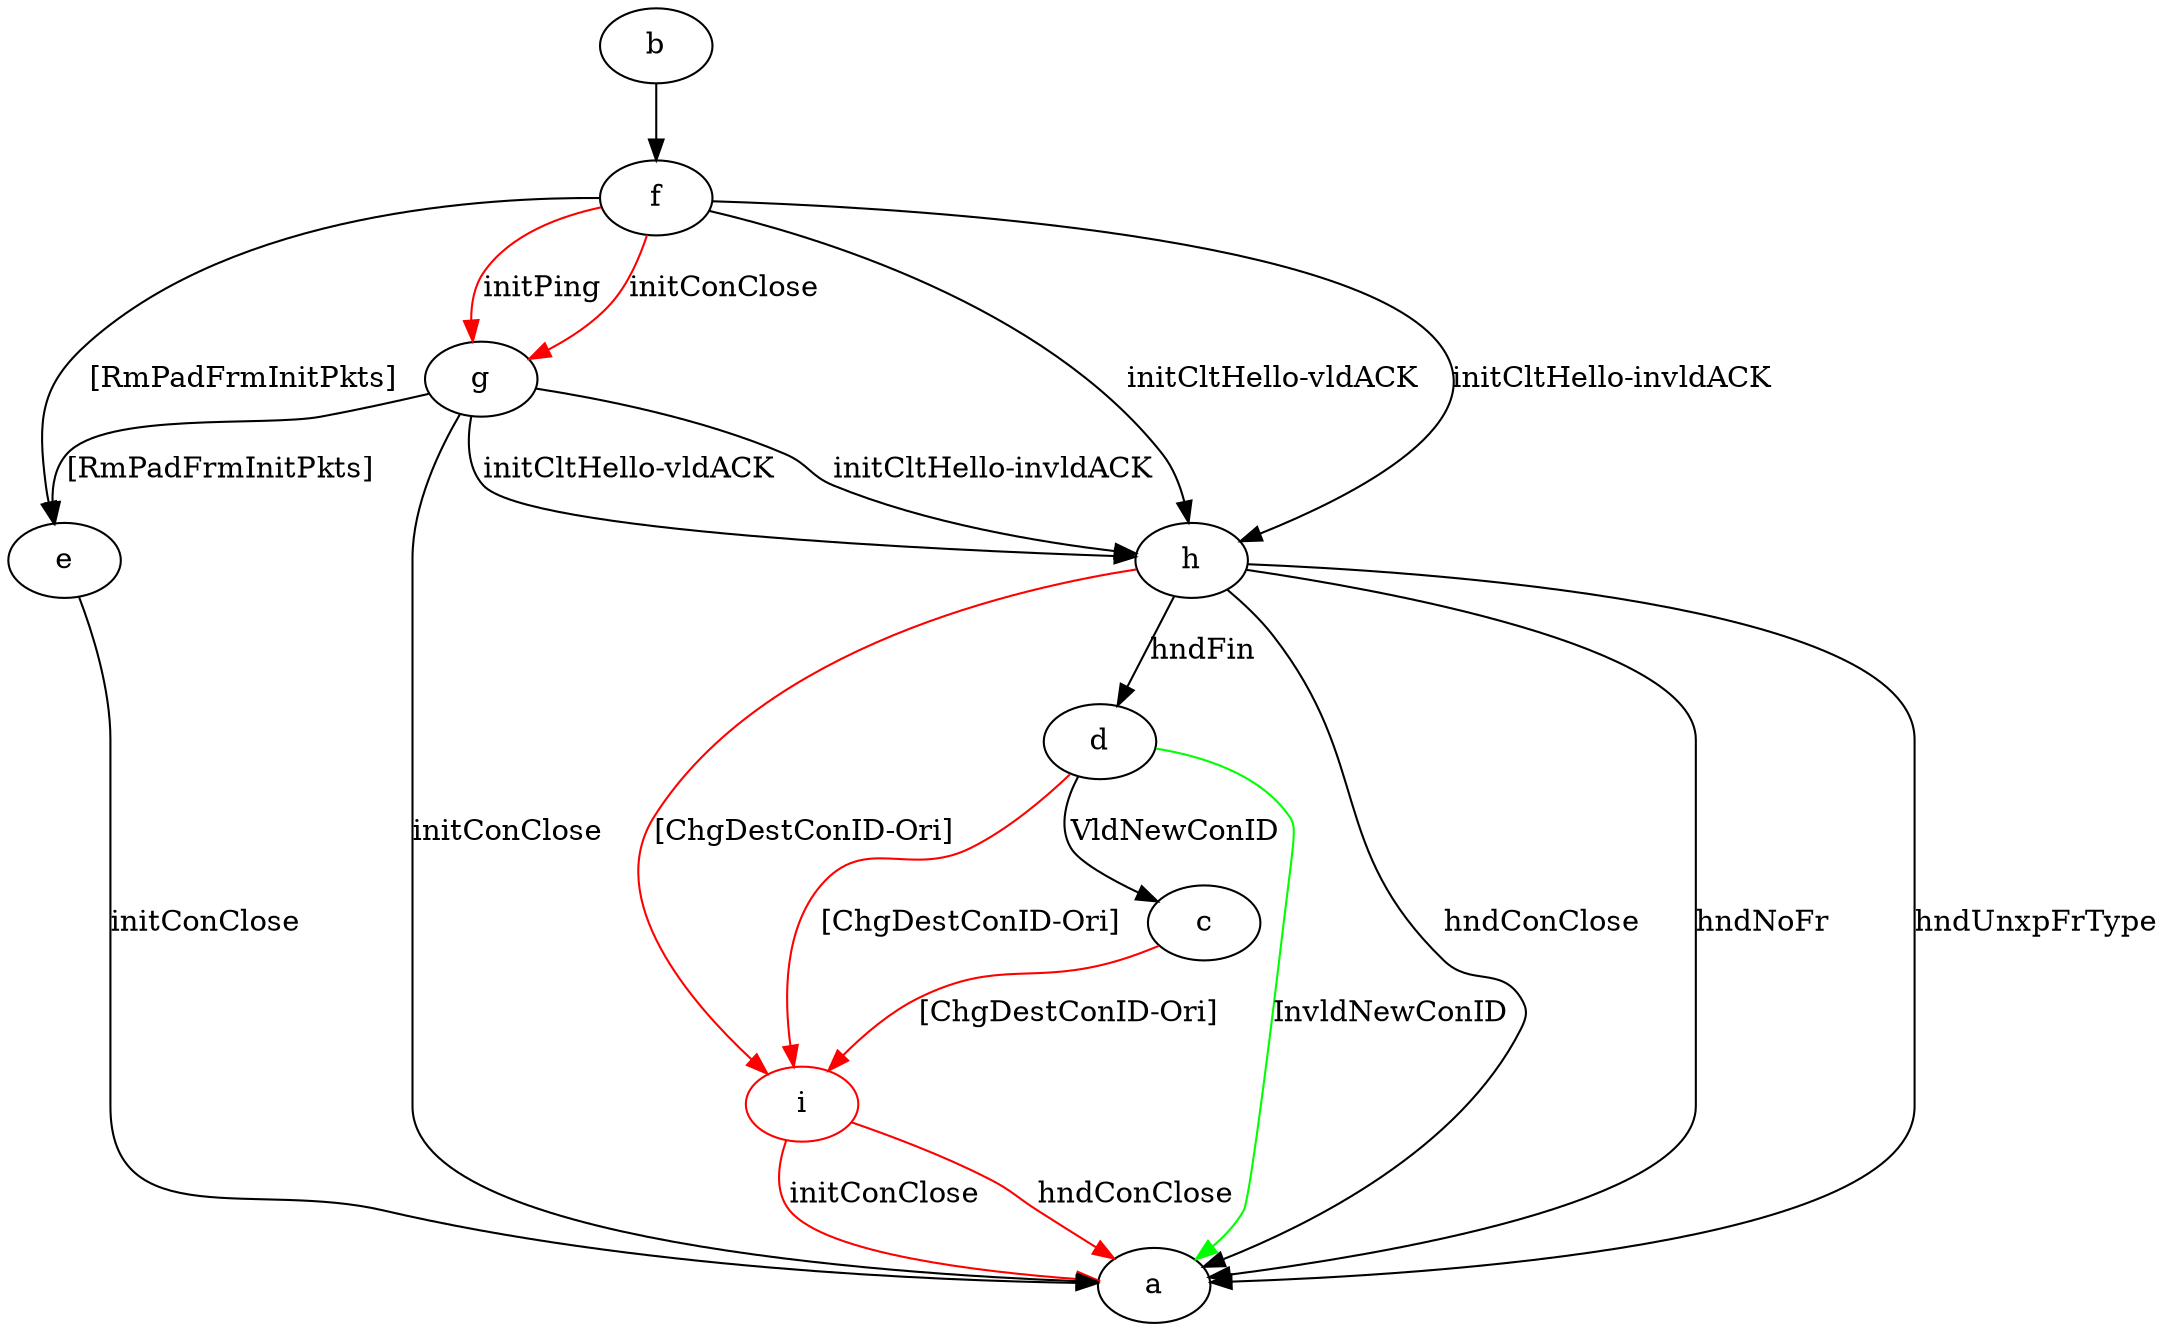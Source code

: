 digraph "" {
	b -> f	[key=0];
	i	[color=red];
	c -> i	[key=0,
		color=red,
		label="[ChgDestConID-Ori] "];
	d -> a	[key=0,
		color=green,
		label="InvldNewConID "];
	d -> c	[key=0,
		label="VldNewConID "];
	d -> i	[key=0,
		color=red,
		label="[ChgDestConID-Ori] "];
	e -> a	[key=0,
		label="initConClose "];
	f -> e	[key=0,
		label="[RmPadFrmInitPkts] "];
	f -> g	[key=0,
		color=red,
		label="initPing "];
	f -> g	[key=1,
		color=red,
		label="initConClose "];
	f -> h	[key=0,
		label="initCltHello-vldACK "];
	f -> h	[key=1,
		label="initCltHello-invldACK "];
	g -> a	[key=0,
		label="initConClose "];
	g -> e	[key=0,
		label="[RmPadFrmInitPkts] "];
	g -> h	[key=0,
		label="initCltHello-vldACK "];
	g -> h	[key=1,
		label="initCltHello-invldACK "];
	h -> a	[key=0,
		label="hndConClose "];
	h -> a	[key=1,
		label="hndNoFr "];
	h -> a	[key=2,
		label="hndUnxpFrType "];
	h -> d	[key=0,
		label="hndFin "];
	h -> i	[key=0,
		color=red,
		label="[ChgDestConID-Ori] "];
	i -> a	[key=0,
		color=red,
		label="initConClose "];
	i -> a	[key=1,
		color=red,
		label="hndConClose "];
}
